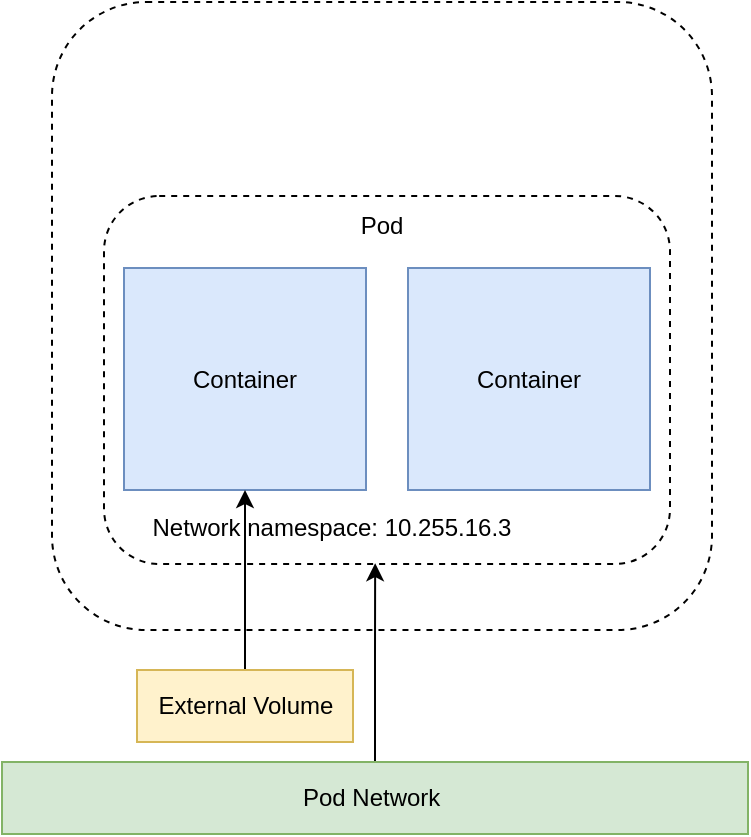 <mxfile version="16.5.6" type="github">
  <diagram id="2_XlTa5r42Eqjw7NNFuJ" name="Page-1">
    <mxGraphModel dx="1038" dy="539" grid="0" gridSize="10" guides="1" tooltips="1" connect="1" arrows="1" fold="1" page="1" pageScale="1" pageWidth="3300" pageHeight="4681" math="0" shadow="0">
      <root>
        <mxCell id="0" />
        <mxCell id="1" parent="0" />
        <mxCell id="yOg5qMkOSpwYhzyj6DpA-1" value="" style="rounded=1;whiteSpace=wrap;html=1;dashed=1;" vertex="1" parent="1">
          <mxGeometry x="258" y="36" width="330" height="314" as="geometry" />
        </mxCell>
        <mxCell id="yOg5qMkOSpwYhzyj6DpA-2" value="" style="rounded=1;whiteSpace=wrap;html=1;dashed=1;" vertex="1" parent="1">
          <mxGeometry x="284" y="133" width="283" height="184" as="geometry" />
        </mxCell>
        <mxCell id="yOg5qMkOSpwYhzyj6DpA-3" value="Container" style="rounded=0;whiteSpace=wrap;html=1;fillColor=#dae8fc;strokeColor=#6c8ebf;" vertex="1" parent="1">
          <mxGeometry x="294" y="169" width="121" height="111" as="geometry" />
        </mxCell>
        <mxCell id="yOg5qMkOSpwYhzyj6DpA-4" value="Container" style="rounded=0;whiteSpace=wrap;html=1;fillColor=#dae8fc;strokeColor=#6c8ebf;" vertex="1" parent="1">
          <mxGeometry x="436" y="169" width="121" height="111" as="geometry" />
        </mxCell>
        <mxCell id="yOg5qMkOSpwYhzyj6DpA-5" value="Network namespace: 10.255.16.3" style="text;html=1;strokeColor=none;fillColor=none;align=center;verticalAlign=middle;whiteSpace=wrap;rounded=0;" vertex="1" parent="1">
          <mxGeometry x="305" y="284" width="186" height="30" as="geometry" />
        </mxCell>
        <mxCell id="yOg5qMkOSpwYhzyj6DpA-9" style="edgeStyle=orthogonalEdgeStyle;rounded=0;orthogonalLoop=1;jettySize=auto;html=1;exitX=0.5;exitY=0;exitDx=0;exitDy=0;" edge="1" parent="1" source="yOg5qMkOSpwYhzyj6DpA-7" target="yOg5qMkOSpwYhzyj6DpA-3">
          <mxGeometry relative="1" as="geometry" />
        </mxCell>
        <mxCell id="yOg5qMkOSpwYhzyj6DpA-7" value="External Volume" style="rounded=0;whiteSpace=wrap;html=1;fillColor=#fff2cc;strokeColor=#d6b656;" vertex="1" parent="1">
          <mxGeometry x="300.5" y="370" width="108" height="36" as="geometry" />
        </mxCell>
        <mxCell id="yOg5qMkOSpwYhzyj6DpA-11" style="edgeStyle=orthogonalEdgeStyle;rounded=0;orthogonalLoop=1;jettySize=auto;html=1;exitX=0.5;exitY=0;exitDx=0;exitDy=0;entryX=0.616;entryY=1.087;entryDx=0;entryDy=0;entryPerimeter=0;" edge="1" parent="1" source="yOg5qMkOSpwYhzyj6DpA-10" target="yOg5qMkOSpwYhzyj6DpA-5">
          <mxGeometry relative="1" as="geometry" />
        </mxCell>
        <mxCell id="yOg5qMkOSpwYhzyj6DpA-10" value="Pod Network&amp;nbsp;" style="rounded=0;whiteSpace=wrap;html=1;fillColor=#d5e8d4;strokeColor=#82b366;" vertex="1" parent="1">
          <mxGeometry x="233" y="416" width="373" height="36" as="geometry" />
        </mxCell>
        <mxCell id="yOg5qMkOSpwYhzyj6DpA-13" value="Pod" style="text;html=1;strokeColor=none;fillColor=none;align=center;verticalAlign=middle;whiteSpace=wrap;rounded=0;" vertex="1" parent="1">
          <mxGeometry x="393" y="133" width="60" height="30" as="geometry" />
        </mxCell>
      </root>
    </mxGraphModel>
  </diagram>
</mxfile>
